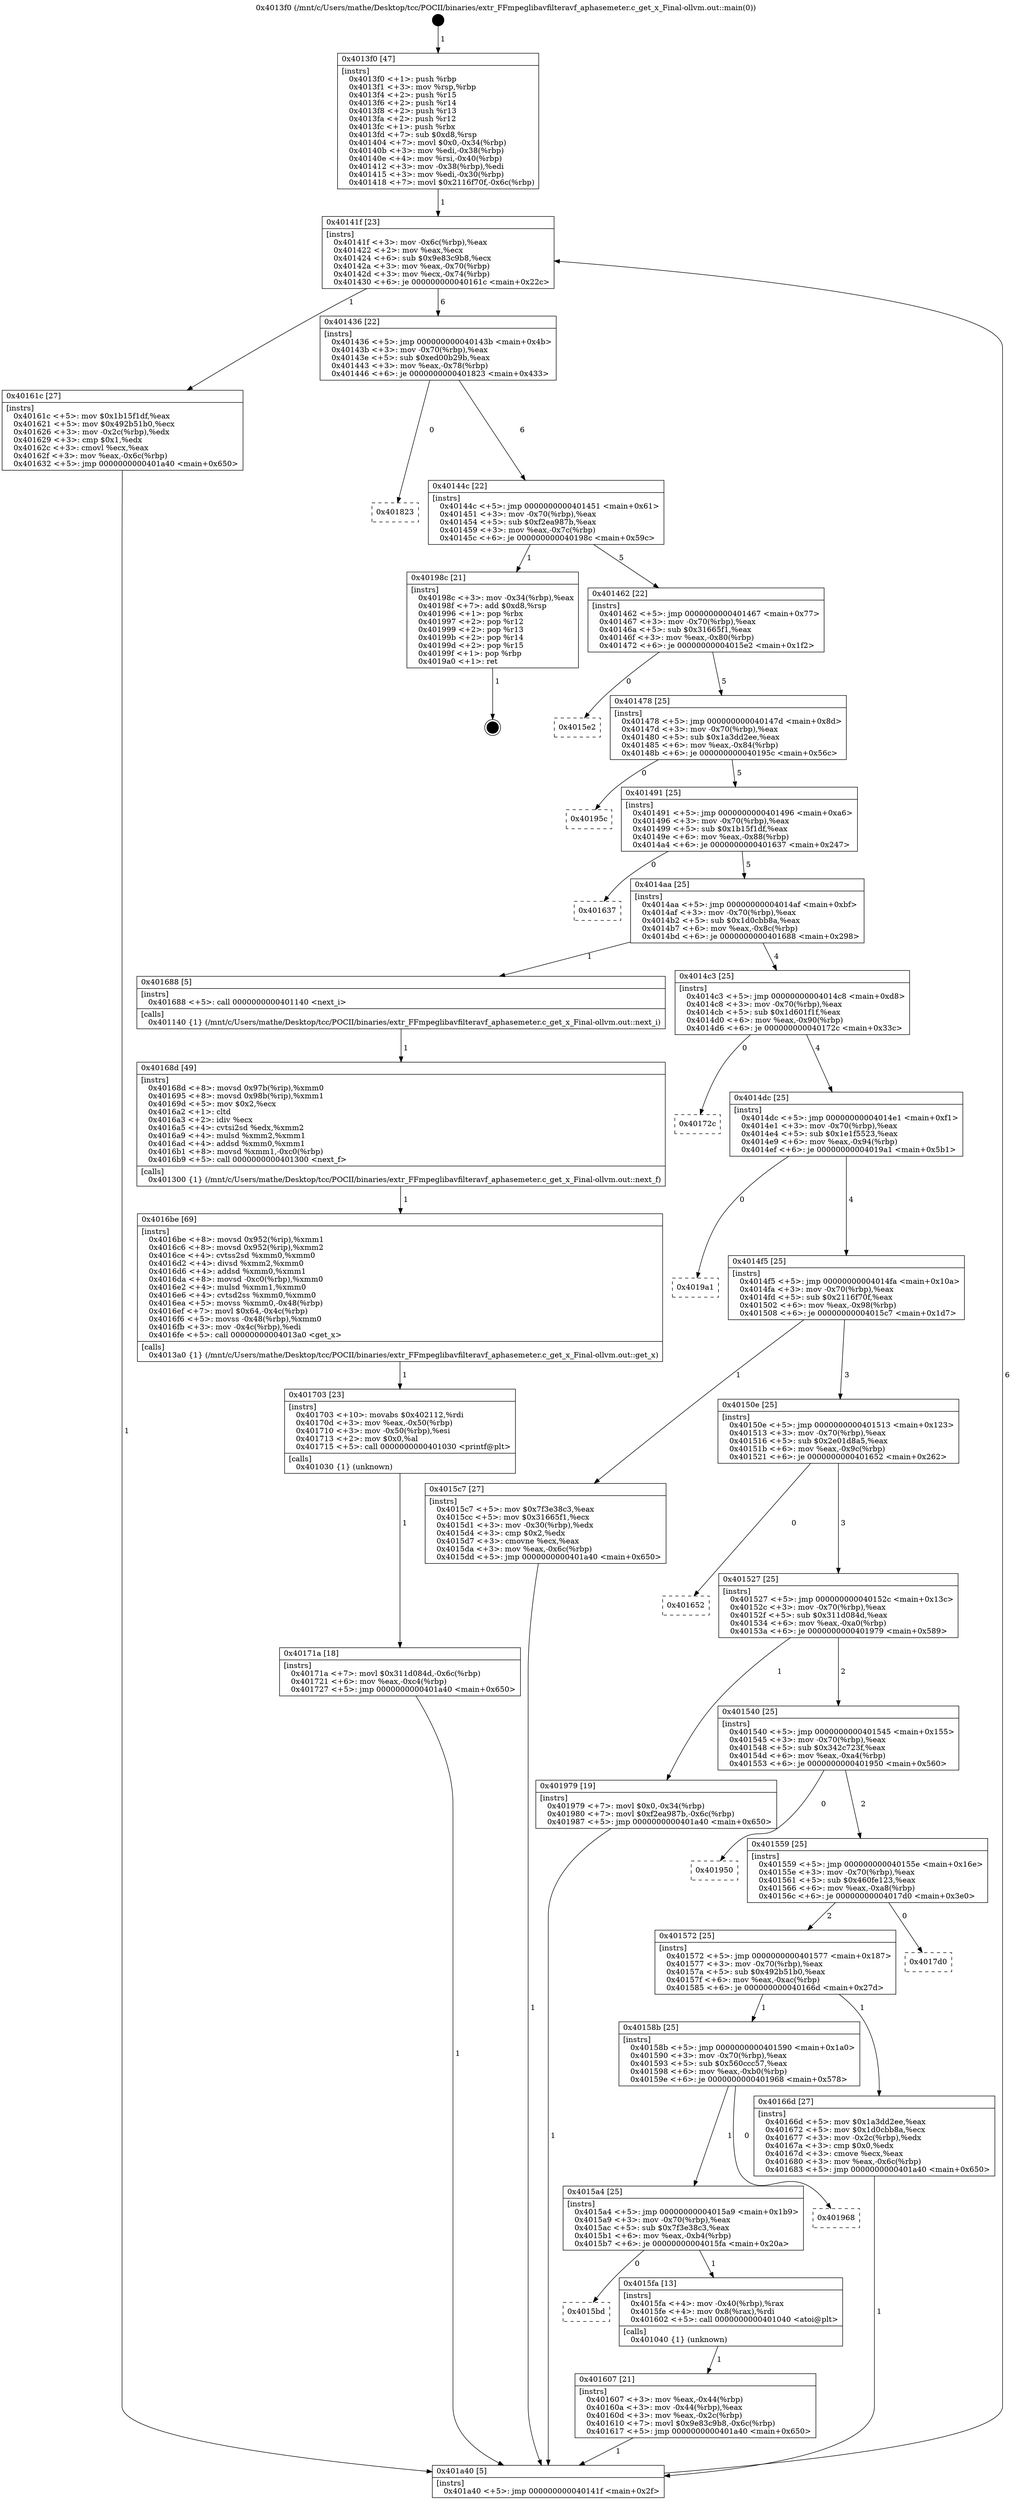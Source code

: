 digraph "0x4013f0" {
  label = "0x4013f0 (/mnt/c/Users/mathe/Desktop/tcc/POCII/binaries/extr_FFmpeglibavfilteravf_aphasemeter.c_get_x_Final-ollvm.out::main(0))"
  labelloc = "t"
  node[shape=record]

  Entry [label="",width=0.3,height=0.3,shape=circle,fillcolor=black,style=filled]
  "0x40141f" [label="{
     0x40141f [23]\l
     | [instrs]\l
     &nbsp;&nbsp;0x40141f \<+3\>: mov -0x6c(%rbp),%eax\l
     &nbsp;&nbsp;0x401422 \<+2\>: mov %eax,%ecx\l
     &nbsp;&nbsp;0x401424 \<+6\>: sub $0x9e83c9b8,%ecx\l
     &nbsp;&nbsp;0x40142a \<+3\>: mov %eax,-0x70(%rbp)\l
     &nbsp;&nbsp;0x40142d \<+3\>: mov %ecx,-0x74(%rbp)\l
     &nbsp;&nbsp;0x401430 \<+6\>: je 000000000040161c \<main+0x22c\>\l
  }"]
  "0x40161c" [label="{
     0x40161c [27]\l
     | [instrs]\l
     &nbsp;&nbsp;0x40161c \<+5\>: mov $0x1b15f1df,%eax\l
     &nbsp;&nbsp;0x401621 \<+5\>: mov $0x492b51b0,%ecx\l
     &nbsp;&nbsp;0x401626 \<+3\>: mov -0x2c(%rbp),%edx\l
     &nbsp;&nbsp;0x401629 \<+3\>: cmp $0x1,%edx\l
     &nbsp;&nbsp;0x40162c \<+3\>: cmovl %ecx,%eax\l
     &nbsp;&nbsp;0x40162f \<+3\>: mov %eax,-0x6c(%rbp)\l
     &nbsp;&nbsp;0x401632 \<+5\>: jmp 0000000000401a40 \<main+0x650\>\l
  }"]
  "0x401436" [label="{
     0x401436 [22]\l
     | [instrs]\l
     &nbsp;&nbsp;0x401436 \<+5\>: jmp 000000000040143b \<main+0x4b\>\l
     &nbsp;&nbsp;0x40143b \<+3\>: mov -0x70(%rbp),%eax\l
     &nbsp;&nbsp;0x40143e \<+5\>: sub $0xed00b29b,%eax\l
     &nbsp;&nbsp;0x401443 \<+3\>: mov %eax,-0x78(%rbp)\l
     &nbsp;&nbsp;0x401446 \<+6\>: je 0000000000401823 \<main+0x433\>\l
  }"]
  Exit [label="",width=0.3,height=0.3,shape=circle,fillcolor=black,style=filled,peripheries=2]
  "0x401823" [label="{
     0x401823\l
  }", style=dashed]
  "0x40144c" [label="{
     0x40144c [22]\l
     | [instrs]\l
     &nbsp;&nbsp;0x40144c \<+5\>: jmp 0000000000401451 \<main+0x61\>\l
     &nbsp;&nbsp;0x401451 \<+3\>: mov -0x70(%rbp),%eax\l
     &nbsp;&nbsp;0x401454 \<+5\>: sub $0xf2ea987b,%eax\l
     &nbsp;&nbsp;0x401459 \<+3\>: mov %eax,-0x7c(%rbp)\l
     &nbsp;&nbsp;0x40145c \<+6\>: je 000000000040198c \<main+0x59c\>\l
  }"]
  "0x40171a" [label="{
     0x40171a [18]\l
     | [instrs]\l
     &nbsp;&nbsp;0x40171a \<+7\>: movl $0x311d084d,-0x6c(%rbp)\l
     &nbsp;&nbsp;0x401721 \<+6\>: mov %eax,-0xc4(%rbp)\l
     &nbsp;&nbsp;0x401727 \<+5\>: jmp 0000000000401a40 \<main+0x650\>\l
  }"]
  "0x40198c" [label="{
     0x40198c [21]\l
     | [instrs]\l
     &nbsp;&nbsp;0x40198c \<+3\>: mov -0x34(%rbp),%eax\l
     &nbsp;&nbsp;0x40198f \<+7\>: add $0xd8,%rsp\l
     &nbsp;&nbsp;0x401996 \<+1\>: pop %rbx\l
     &nbsp;&nbsp;0x401997 \<+2\>: pop %r12\l
     &nbsp;&nbsp;0x401999 \<+2\>: pop %r13\l
     &nbsp;&nbsp;0x40199b \<+2\>: pop %r14\l
     &nbsp;&nbsp;0x40199d \<+2\>: pop %r15\l
     &nbsp;&nbsp;0x40199f \<+1\>: pop %rbp\l
     &nbsp;&nbsp;0x4019a0 \<+1\>: ret\l
  }"]
  "0x401462" [label="{
     0x401462 [22]\l
     | [instrs]\l
     &nbsp;&nbsp;0x401462 \<+5\>: jmp 0000000000401467 \<main+0x77\>\l
     &nbsp;&nbsp;0x401467 \<+3\>: mov -0x70(%rbp),%eax\l
     &nbsp;&nbsp;0x40146a \<+5\>: sub $0x31665f1,%eax\l
     &nbsp;&nbsp;0x40146f \<+3\>: mov %eax,-0x80(%rbp)\l
     &nbsp;&nbsp;0x401472 \<+6\>: je 00000000004015e2 \<main+0x1f2\>\l
  }"]
  "0x401703" [label="{
     0x401703 [23]\l
     | [instrs]\l
     &nbsp;&nbsp;0x401703 \<+10\>: movabs $0x402112,%rdi\l
     &nbsp;&nbsp;0x40170d \<+3\>: mov %eax,-0x50(%rbp)\l
     &nbsp;&nbsp;0x401710 \<+3\>: mov -0x50(%rbp),%esi\l
     &nbsp;&nbsp;0x401713 \<+2\>: mov $0x0,%al\l
     &nbsp;&nbsp;0x401715 \<+5\>: call 0000000000401030 \<printf@plt\>\l
     | [calls]\l
     &nbsp;&nbsp;0x401030 \{1\} (unknown)\l
  }"]
  "0x4015e2" [label="{
     0x4015e2\l
  }", style=dashed]
  "0x401478" [label="{
     0x401478 [25]\l
     | [instrs]\l
     &nbsp;&nbsp;0x401478 \<+5\>: jmp 000000000040147d \<main+0x8d\>\l
     &nbsp;&nbsp;0x40147d \<+3\>: mov -0x70(%rbp),%eax\l
     &nbsp;&nbsp;0x401480 \<+5\>: sub $0x1a3dd2ee,%eax\l
     &nbsp;&nbsp;0x401485 \<+6\>: mov %eax,-0x84(%rbp)\l
     &nbsp;&nbsp;0x40148b \<+6\>: je 000000000040195c \<main+0x56c\>\l
  }"]
  "0x4016be" [label="{
     0x4016be [69]\l
     | [instrs]\l
     &nbsp;&nbsp;0x4016be \<+8\>: movsd 0x952(%rip),%xmm1\l
     &nbsp;&nbsp;0x4016c6 \<+8\>: movsd 0x952(%rip),%xmm2\l
     &nbsp;&nbsp;0x4016ce \<+4\>: cvtss2sd %xmm0,%xmm0\l
     &nbsp;&nbsp;0x4016d2 \<+4\>: divsd %xmm2,%xmm0\l
     &nbsp;&nbsp;0x4016d6 \<+4\>: addsd %xmm0,%xmm1\l
     &nbsp;&nbsp;0x4016da \<+8\>: movsd -0xc0(%rbp),%xmm0\l
     &nbsp;&nbsp;0x4016e2 \<+4\>: mulsd %xmm1,%xmm0\l
     &nbsp;&nbsp;0x4016e6 \<+4\>: cvtsd2ss %xmm0,%xmm0\l
     &nbsp;&nbsp;0x4016ea \<+5\>: movss %xmm0,-0x48(%rbp)\l
     &nbsp;&nbsp;0x4016ef \<+7\>: movl $0x64,-0x4c(%rbp)\l
     &nbsp;&nbsp;0x4016f6 \<+5\>: movss -0x48(%rbp),%xmm0\l
     &nbsp;&nbsp;0x4016fb \<+3\>: mov -0x4c(%rbp),%edi\l
     &nbsp;&nbsp;0x4016fe \<+5\>: call 00000000004013a0 \<get_x\>\l
     | [calls]\l
     &nbsp;&nbsp;0x4013a0 \{1\} (/mnt/c/Users/mathe/Desktop/tcc/POCII/binaries/extr_FFmpeglibavfilteravf_aphasemeter.c_get_x_Final-ollvm.out::get_x)\l
  }"]
  "0x40195c" [label="{
     0x40195c\l
  }", style=dashed]
  "0x401491" [label="{
     0x401491 [25]\l
     | [instrs]\l
     &nbsp;&nbsp;0x401491 \<+5\>: jmp 0000000000401496 \<main+0xa6\>\l
     &nbsp;&nbsp;0x401496 \<+3\>: mov -0x70(%rbp),%eax\l
     &nbsp;&nbsp;0x401499 \<+5\>: sub $0x1b15f1df,%eax\l
     &nbsp;&nbsp;0x40149e \<+6\>: mov %eax,-0x88(%rbp)\l
     &nbsp;&nbsp;0x4014a4 \<+6\>: je 0000000000401637 \<main+0x247\>\l
  }"]
  "0x40168d" [label="{
     0x40168d [49]\l
     | [instrs]\l
     &nbsp;&nbsp;0x40168d \<+8\>: movsd 0x97b(%rip),%xmm0\l
     &nbsp;&nbsp;0x401695 \<+8\>: movsd 0x98b(%rip),%xmm1\l
     &nbsp;&nbsp;0x40169d \<+5\>: mov $0x2,%ecx\l
     &nbsp;&nbsp;0x4016a2 \<+1\>: cltd\l
     &nbsp;&nbsp;0x4016a3 \<+2\>: idiv %ecx\l
     &nbsp;&nbsp;0x4016a5 \<+4\>: cvtsi2sd %edx,%xmm2\l
     &nbsp;&nbsp;0x4016a9 \<+4\>: mulsd %xmm2,%xmm1\l
     &nbsp;&nbsp;0x4016ad \<+4\>: addsd %xmm0,%xmm1\l
     &nbsp;&nbsp;0x4016b1 \<+8\>: movsd %xmm1,-0xc0(%rbp)\l
     &nbsp;&nbsp;0x4016b9 \<+5\>: call 0000000000401300 \<next_f\>\l
     | [calls]\l
     &nbsp;&nbsp;0x401300 \{1\} (/mnt/c/Users/mathe/Desktop/tcc/POCII/binaries/extr_FFmpeglibavfilteravf_aphasemeter.c_get_x_Final-ollvm.out::next_f)\l
  }"]
  "0x401637" [label="{
     0x401637\l
  }", style=dashed]
  "0x4014aa" [label="{
     0x4014aa [25]\l
     | [instrs]\l
     &nbsp;&nbsp;0x4014aa \<+5\>: jmp 00000000004014af \<main+0xbf\>\l
     &nbsp;&nbsp;0x4014af \<+3\>: mov -0x70(%rbp),%eax\l
     &nbsp;&nbsp;0x4014b2 \<+5\>: sub $0x1d0cbb8a,%eax\l
     &nbsp;&nbsp;0x4014b7 \<+6\>: mov %eax,-0x8c(%rbp)\l
     &nbsp;&nbsp;0x4014bd \<+6\>: je 0000000000401688 \<main+0x298\>\l
  }"]
  "0x401607" [label="{
     0x401607 [21]\l
     | [instrs]\l
     &nbsp;&nbsp;0x401607 \<+3\>: mov %eax,-0x44(%rbp)\l
     &nbsp;&nbsp;0x40160a \<+3\>: mov -0x44(%rbp),%eax\l
     &nbsp;&nbsp;0x40160d \<+3\>: mov %eax,-0x2c(%rbp)\l
     &nbsp;&nbsp;0x401610 \<+7\>: movl $0x9e83c9b8,-0x6c(%rbp)\l
     &nbsp;&nbsp;0x401617 \<+5\>: jmp 0000000000401a40 \<main+0x650\>\l
  }"]
  "0x401688" [label="{
     0x401688 [5]\l
     | [instrs]\l
     &nbsp;&nbsp;0x401688 \<+5\>: call 0000000000401140 \<next_i\>\l
     | [calls]\l
     &nbsp;&nbsp;0x401140 \{1\} (/mnt/c/Users/mathe/Desktop/tcc/POCII/binaries/extr_FFmpeglibavfilteravf_aphasemeter.c_get_x_Final-ollvm.out::next_i)\l
  }"]
  "0x4014c3" [label="{
     0x4014c3 [25]\l
     | [instrs]\l
     &nbsp;&nbsp;0x4014c3 \<+5\>: jmp 00000000004014c8 \<main+0xd8\>\l
     &nbsp;&nbsp;0x4014c8 \<+3\>: mov -0x70(%rbp),%eax\l
     &nbsp;&nbsp;0x4014cb \<+5\>: sub $0x1d601f1f,%eax\l
     &nbsp;&nbsp;0x4014d0 \<+6\>: mov %eax,-0x90(%rbp)\l
     &nbsp;&nbsp;0x4014d6 \<+6\>: je 000000000040172c \<main+0x33c\>\l
  }"]
  "0x4015bd" [label="{
     0x4015bd\l
  }", style=dashed]
  "0x40172c" [label="{
     0x40172c\l
  }", style=dashed]
  "0x4014dc" [label="{
     0x4014dc [25]\l
     | [instrs]\l
     &nbsp;&nbsp;0x4014dc \<+5\>: jmp 00000000004014e1 \<main+0xf1\>\l
     &nbsp;&nbsp;0x4014e1 \<+3\>: mov -0x70(%rbp),%eax\l
     &nbsp;&nbsp;0x4014e4 \<+5\>: sub $0x1e1f5523,%eax\l
     &nbsp;&nbsp;0x4014e9 \<+6\>: mov %eax,-0x94(%rbp)\l
     &nbsp;&nbsp;0x4014ef \<+6\>: je 00000000004019a1 \<main+0x5b1\>\l
  }"]
  "0x4015fa" [label="{
     0x4015fa [13]\l
     | [instrs]\l
     &nbsp;&nbsp;0x4015fa \<+4\>: mov -0x40(%rbp),%rax\l
     &nbsp;&nbsp;0x4015fe \<+4\>: mov 0x8(%rax),%rdi\l
     &nbsp;&nbsp;0x401602 \<+5\>: call 0000000000401040 \<atoi@plt\>\l
     | [calls]\l
     &nbsp;&nbsp;0x401040 \{1\} (unknown)\l
  }"]
  "0x4019a1" [label="{
     0x4019a1\l
  }", style=dashed]
  "0x4014f5" [label="{
     0x4014f5 [25]\l
     | [instrs]\l
     &nbsp;&nbsp;0x4014f5 \<+5\>: jmp 00000000004014fa \<main+0x10a\>\l
     &nbsp;&nbsp;0x4014fa \<+3\>: mov -0x70(%rbp),%eax\l
     &nbsp;&nbsp;0x4014fd \<+5\>: sub $0x2116f70f,%eax\l
     &nbsp;&nbsp;0x401502 \<+6\>: mov %eax,-0x98(%rbp)\l
     &nbsp;&nbsp;0x401508 \<+6\>: je 00000000004015c7 \<main+0x1d7\>\l
  }"]
  "0x4015a4" [label="{
     0x4015a4 [25]\l
     | [instrs]\l
     &nbsp;&nbsp;0x4015a4 \<+5\>: jmp 00000000004015a9 \<main+0x1b9\>\l
     &nbsp;&nbsp;0x4015a9 \<+3\>: mov -0x70(%rbp),%eax\l
     &nbsp;&nbsp;0x4015ac \<+5\>: sub $0x7f3e38c3,%eax\l
     &nbsp;&nbsp;0x4015b1 \<+6\>: mov %eax,-0xb4(%rbp)\l
     &nbsp;&nbsp;0x4015b7 \<+6\>: je 00000000004015fa \<main+0x20a\>\l
  }"]
  "0x4015c7" [label="{
     0x4015c7 [27]\l
     | [instrs]\l
     &nbsp;&nbsp;0x4015c7 \<+5\>: mov $0x7f3e38c3,%eax\l
     &nbsp;&nbsp;0x4015cc \<+5\>: mov $0x31665f1,%ecx\l
     &nbsp;&nbsp;0x4015d1 \<+3\>: mov -0x30(%rbp),%edx\l
     &nbsp;&nbsp;0x4015d4 \<+3\>: cmp $0x2,%edx\l
     &nbsp;&nbsp;0x4015d7 \<+3\>: cmovne %ecx,%eax\l
     &nbsp;&nbsp;0x4015da \<+3\>: mov %eax,-0x6c(%rbp)\l
     &nbsp;&nbsp;0x4015dd \<+5\>: jmp 0000000000401a40 \<main+0x650\>\l
  }"]
  "0x40150e" [label="{
     0x40150e [25]\l
     | [instrs]\l
     &nbsp;&nbsp;0x40150e \<+5\>: jmp 0000000000401513 \<main+0x123\>\l
     &nbsp;&nbsp;0x401513 \<+3\>: mov -0x70(%rbp),%eax\l
     &nbsp;&nbsp;0x401516 \<+5\>: sub $0x2e01d8a5,%eax\l
     &nbsp;&nbsp;0x40151b \<+6\>: mov %eax,-0x9c(%rbp)\l
     &nbsp;&nbsp;0x401521 \<+6\>: je 0000000000401652 \<main+0x262\>\l
  }"]
  "0x401a40" [label="{
     0x401a40 [5]\l
     | [instrs]\l
     &nbsp;&nbsp;0x401a40 \<+5\>: jmp 000000000040141f \<main+0x2f\>\l
  }"]
  "0x4013f0" [label="{
     0x4013f0 [47]\l
     | [instrs]\l
     &nbsp;&nbsp;0x4013f0 \<+1\>: push %rbp\l
     &nbsp;&nbsp;0x4013f1 \<+3\>: mov %rsp,%rbp\l
     &nbsp;&nbsp;0x4013f4 \<+2\>: push %r15\l
     &nbsp;&nbsp;0x4013f6 \<+2\>: push %r14\l
     &nbsp;&nbsp;0x4013f8 \<+2\>: push %r13\l
     &nbsp;&nbsp;0x4013fa \<+2\>: push %r12\l
     &nbsp;&nbsp;0x4013fc \<+1\>: push %rbx\l
     &nbsp;&nbsp;0x4013fd \<+7\>: sub $0xd8,%rsp\l
     &nbsp;&nbsp;0x401404 \<+7\>: movl $0x0,-0x34(%rbp)\l
     &nbsp;&nbsp;0x40140b \<+3\>: mov %edi,-0x38(%rbp)\l
     &nbsp;&nbsp;0x40140e \<+4\>: mov %rsi,-0x40(%rbp)\l
     &nbsp;&nbsp;0x401412 \<+3\>: mov -0x38(%rbp),%edi\l
     &nbsp;&nbsp;0x401415 \<+3\>: mov %edi,-0x30(%rbp)\l
     &nbsp;&nbsp;0x401418 \<+7\>: movl $0x2116f70f,-0x6c(%rbp)\l
  }"]
  "0x401968" [label="{
     0x401968\l
  }", style=dashed]
  "0x401652" [label="{
     0x401652\l
  }", style=dashed]
  "0x401527" [label="{
     0x401527 [25]\l
     | [instrs]\l
     &nbsp;&nbsp;0x401527 \<+5\>: jmp 000000000040152c \<main+0x13c\>\l
     &nbsp;&nbsp;0x40152c \<+3\>: mov -0x70(%rbp),%eax\l
     &nbsp;&nbsp;0x40152f \<+5\>: sub $0x311d084d,%eax\l
     &nbsp;&nbsp;0x401534 \<+6\>: mov %eax,-0xa0(%rbp)\l
     &nbsp;&nbsp;0x40153a \<+6\>: je 0000000000401979 \<main+0x589\>\l
  }"]
  "0x40158b" [label="{
     0x40158b [25]\l
     | [instrs]\l
     &nbsp;&nbsp;0x40158b \<+5\>: jmp 0000000000401590 \<main+0x1a0\>\l
     &nbsp;&nbsp;0x401590 \<+3\>: mov -0x70(%rbp),%eax\l
     &nbsp;&nbsp;0x401593 \<+5\>: sub $0x560ccc57,%eax\l
     &nbsp;&nbsp;0x401598 \<+6\>: mov %eax,-0xb0(%rbp)\l
     &nbsp;&nbsp;0x40159e \<+6\>: je 0000000000401968 \<main+0x578\>\l
  }"]
  "0x401979" [label="{
     0x401979 [19]\l
     | [instrs]\l
     &nbsp;&nbsp;0x401979 \<+7\>: movl $0x0,-0x34(%rbp)\l
     &nbsp;&nbsp;0x401980 \<+7\>: movl $0xf2ea987b,-0x6c(%rbp)\l
     &nbsp;&nbsp;0x401987 \<+5\>: jmp 0000000000401a40 \<main+0x650\>\l
  }"]
  "0x401540" [label="{
     0x401540 [25]\l
     | [instrs]\l
     &nbsp;&nbsp;0x401540 \<+5\>: jmp 0000000000401545 \<main+0x155\>\l
     &nbsp;&nbsp;0x401545 \<+3\>: mov -0x70(%rbp),%eax\l
     &nbsp;&nbsp;0x401548 \<+5\>: sub $0x342c723f,%eax\l
     &nbsp;&nbsp;0x40154d \<+6\>: mov %eax,-0xa4(%rbp)\l
     &nbsp;&nbsp;0x401553 \<+6\>: je 0000000000401950 \<main+0x560\>\l
  }"]
  "0x40166d" [label="{
     0x40166d [27]\l
     | [instrs]\l
     &nbsp;&nbsp;0x40166d \<+5\>: mov $0x1a3dd2ee,%eax\l
     &nbsp;&nbsp;0x401672 \<+5\>: mov $0x1d0cbb8a,%ecx\l
     &nbsp;&nbsp;0x401677 \<+3\>: mov -0x2c(%rbp),%edx\l
     &nbsp;&nbsp;0x40167a \<+3\>: cmp $0x0,%edx\l
     &nbsp;&nbsp;0x40167d \<+3\>: cmove %ecx,%eax\l
     &nbsp;&nbsp;0x401680 \<+3\>: mov %eax,-0x6c(%rbp)\l
     &nbsp;&nbsp;0x401683 \<+5\>: jmp 0000000000401a40 \<main+0x650\>\l
  }"]
  "0x401950" [label="{
     0x401950\l
  }", style=dashed]
  "0x401559" [label="{
     0x401559 [25]\l
     | [instrs]\l
     &nbsp;&nbsp;0x401559 \<+5\>: jmp 000000000040155e \<main+0x16e\>\l
     &nbsp;&nbsp;0x40155e \<+3\>: mov -0x70(%rbp),%eax\l
     &nbsp;&nbsp;0x401561 \<+5\>: sub $0x460fe123,%eax\l
     &nbsp;&nbsp;0x401566 \<+6\>: mov %eax,-0xa8(%rbp)\l
     &nbsp;&nbsp;0x40156c \<+6\>: je 00000000004017d0 \<main+0x3e0\>\l
  }"]
  "0x401572" [label="{
     0x401572 [25]\l
     | [instrs]\l
     &nbsp;&nbsp;0x401572 \<+5\>: jmp 0000000000401577 \<main+0x187\>\l
     &nbsp;&nbsp;0x401577 \<+3\>: mov -0x70(%rbp),%eax\l
     &nbsp;&nbsp;0x40157a \<+5\>: sub $0x492b51b0,%eax\l
     &nbsp;&nbsp;0x40157f \<+6\>: mov %eax,-0xac(%rbp)\l
     &nbsp;&nbsp;0x401585 \<+6\>: je 000000000040166d \<main+0x27d\>\l
  }"]
  "0x4017d0" [label="{
     0x4017d0\l
  }", style=dashed]
  Entry -> "0x4013f0" [label=" 1"]
  "0x40141f" -> "0x40161c" [label=" 1"]
  "0x40141f" -> "0x401436" [label=" 6"]
  "0x40198c" -> Exit [label=" 1"]
  "0x401436" -> "0x401823" [label=" 0"]
  "0x401436" -> "0x40144c" [label=" 6"]
  "0x401979" -> "0x401a40" [label=" 1"]
  "0x40144c" -> "0x40198c" [label=" 1"]
  "0x40144c" -> "0x401462" [label=" 5"]
  "0x40171a" -> "0x401a40" [label=" 1"]
  "0x401462" -> "0x4015e2" [label=" 0"]
  "0x401462" -> "0x401478" [label=" 5"]
  "0x401703" -> "0x40171a" [label=" 1"]
  "0x401478" -> "0x40195c" [label=" 0"]
  "0x401478" -> "0x401491" [label=" 5"]
  "0x4016be" -> "0x401703" [label=" 1"]
  "0x401491" -> "0x401637" [label=" 0"]
  "0x401491" -> "0x4014aa" [label=" 5"]
  "0x40168d" -> "0x4016be" [label=" 1"]
  "0x4014aa" -> "0x401688" [label=" 1"]
  "0x4014aa" -> "0x4014c3" [label=" 4"]
  "0x401688" -> "0x40168d" [label=" 1"]
  "0x4014c3" -> "0x40172c" [label=" 0"]
  "0x4014c3" -> "0x4014dc" [label=" 4"]
  "0x40166d" -> "0x401a40" [label=" 1"]
  "0x4014dc" -> "0x4019a1" [label=" 0"]
  "0x4014dc" -> "0x4014f5" [label=" 4"]
  "0x40161c" -> "0x401a40" [label=" 1"]
  "0x4014f5" -> "0x4015c7" [label=" 1"]
  "0x4014f5" -> "0x40150e" [label=" 3"]
  "0x4015c7" -> "0x401a40" [label=" 1"]
  "0x4013f0" -> "0x40141f" [label=" 1"]
  "0x401a40" -> "0x40141f" [label=" 6"]
  "0x4015fa" -> "0x401607" [label=" 1"]
  "0x40150e" -> "0x401652" [label=" 0"]
  "0x40150e" -> "0x401527" [label=" 3"]
  "0x4015a4" -> "0x4015bd" [label=" 0"]
  "0x401527" -> "0x401979" [label=" 1"]
  "0x401527" -> "0x401540" [label=" 2"]
  "0x401607" -> "0x401a40" [label=" 1"]
  "0x401540" -> "0x401950" [label=" 0"]
  "0x401540" -> "0x401559" [label=" 2"]
  "0x40158b" -> "0x4015a4" [label=" 1"]
  "0x401559" -> "0x4017d0" [label=" 0"]
  "0x401559" -> "0x401572" [label=" 2"]
  "0x40158b" -> "0x401968" [label=" 0"]
  "0x401572" -> "0x40166d" [label=" 1"]
  "0x401572" -> "0x40158b" [label=" 1"]
  "0x4015a4" -> "0x4015fa" [label=" 1"]
}
